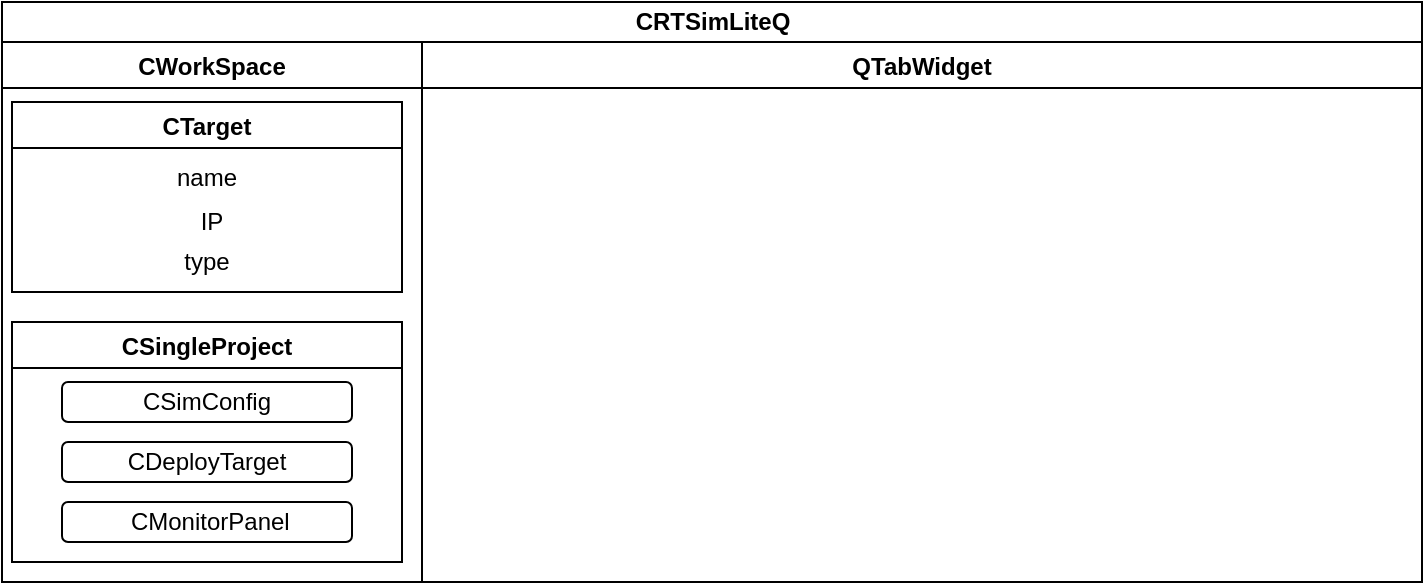 <mxfile version="20.2.2" type="github">
  <diagram id="prtHgNgQTEPvFCAcTncT" name="Page-1">
    <mxGraphModel dx="1278" dy="571" grid="1" gridSize="10" guides="1" tooltips="1" connect="1" arrows="1" fold="1" page="1" pageScale="1" pageWidth="827" pageHeight="1169" math="0" shadow="0">
      <root>
        <mxCell id="0" />
        <mxCell id="1" parent="0" />
        <mxCell id="dNxyNK7c78bLwvsdeMH5-11" value="CRTSimLiteQ" style="swimlane;html=1;startSize=20;horizontal=1;containerType=tree;glass=0;" parent="1" vertex="1">
          <mxGeometry x="40" y="80" width="710" height="290" as="geometry" />
        </mxCell>
        <mxCell id="ayUohLpm4s5QinlUl92y-2" value="CWorkSpace" style="swimlane;" vertex="1" parent="dNxyNK7c78bLwvsdeMH5-11">
          <mxGeometry y="20" width="210" height="270" as="geometry" />
        </mxCell>
        <mxCell id="ayUohLpm4s5QinlUl92y-4" value="CTarget" style="swimlane;" vertex="1" parent="ayUohLpm4s5QinlUl92y-2">
          <mxGeometry x="5" y="30" width="195" height="95" as="geometry" />
        </mxCell>
        <mxCell id="ayUohLpm4s5QinlUl92y-10" value="name" style="text;html=1;strokeColor=none;fillColor=none;align=center;verticalAlign=middle;whiteSpace=wrap;rounded=0;" vertex="1" parent="ayUohLpm4s5QinlUl92y-4">
          <mxGeometry x="30" y="25" width="135" height="25" as="geometry" />
        </mxCell>
        <mxCell id="ayUohLpm4s5QinlUl92y-20" value="IP" style="text;html=1;strokeColor=none;fillColor=none;align=center;verticalAlign=middle;whiteSpace=wrap;rounded=0;" vertex="1" parent="ayUohLpm4s5QinlUl92y-4">
          <mxGeometry x="30" y="40" width="140" height="40" as="geometry" />
        </mxCell>
        <mxCell id="ayUohLpm4s5QinlUl92y-21" value="type" style="text;html=1;strokeColor=none;fillColor=none;align=center;verticalAlign=middle;whiteSpace=wrap;rounded=0;" vertex="1" parent="ayUohLpm4s5QinlUl92y-4">
          <mxGeometry x="30" y="65" width="135" height="30" as="geometry" />
        </mxCell>
        <mxCell id="ayUohLpm4s5QinlUl92y-5" value="CSingleProject" style="swimlane;" vertex="1" parent="ayUohLpm4s5QinlUl92y-2">
          <mxGeometry x="5" y="140" width="195" height="120" as="geometry" />
        </mxCell>
        <mxCell id="ayUohLpm4s5QinlUl92y-7" value="CSimConfig" style="rounded=1;whiteSpace=wrap;html=1;" vertex="1" parent="ayUohLpm4s5QinlUl92y-5">
          <mxGeometry x="25" y="30" width="145" height="20" as="geometry" />
        </mxCell>
        <mxCell id="ayUohLpm4s5QinlUl92y-8" value="CDeployTarget" style="rounded=1;whiteSpace=wrap;html=1;" vertex="1" parent="ayUohLpm4s5QinlUl92y-5">
          <mxGeometry x="25" y="60" width="145" height="20" as="geometry" />
        </mxCell>
        <mxCell id="ayUohLpm4s5QinlUl92y-9" value="&amp;nbsp;CMonitorPanel" style="rounded=1;whiteSpace=wrap;html=1;" vertex="1" parent="ayUohLpm4s5QinlUl92y-5">
          <mxGeometry x="25" y="90" width="145" height="20" as="geometry" />
        </mxCell>
        <mxCell id="ayUohLpm4s5QinlUl92y-3" value="QTabWidget" style="swimlane;" vertex="1" parent="dNxyNK7c78bLwvsdeMH5-11">
          <mxGeometry x="210" y="20" width="500" height="270" as="geometry" />
        </mxCell>
      </root>
    </mxGraphModel>
  </diagram>
</mxfile>
